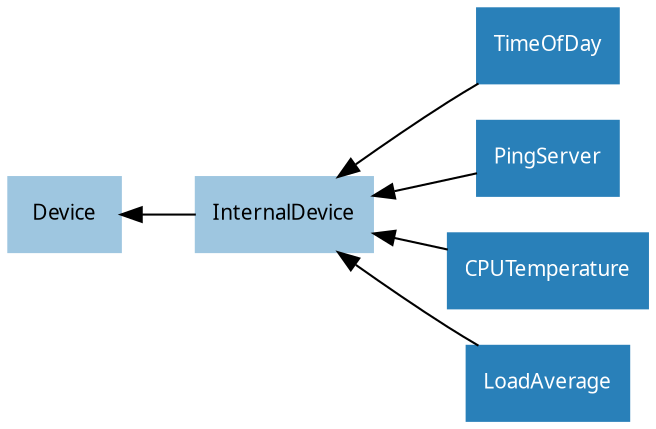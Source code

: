 /* vim: set et sw=4 sts=4: */

digraph classes {
    graph [rankdir=RL];
    node [shape=rect, style=filled, fontname=Sans, fontsize=10];
    edge [];

    /* Abstract classes */
    node [color="#9ec6e0", fontcolor="#000000"]
    Device;
    InternalDevice;

    /* Concrete classes */
    node [color="#2980b9", fontcolor="#ffffff"];

    InternalDevice->Device;
    TimeOfDay->InternalDevice;
    PingServer->InternalDevice;
    CPUTemperature->InternalDevice;
    LoadAverage->InternalDevice;
}

